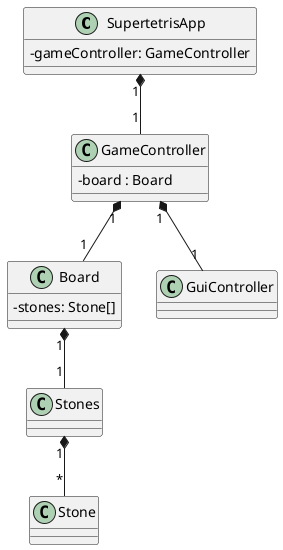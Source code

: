 @startuml
skinparam classAttributeIconSize 0


SupertetrisApp "1" *-- "1" GameController
GameController "1" *-- "1" Board
GameController "1" *-- "1" GuiController
Board "1" *-- "1" Stones
Stones "1" *-- "*" Stone


class SupertetrisApp {
    -gameController: GameController
}

class GameController {
    -board : Board
}

class GuiController {

}

class Board {
    -stones: Stone[]
}

class Stones {

}

class Stone {

}

@enduml